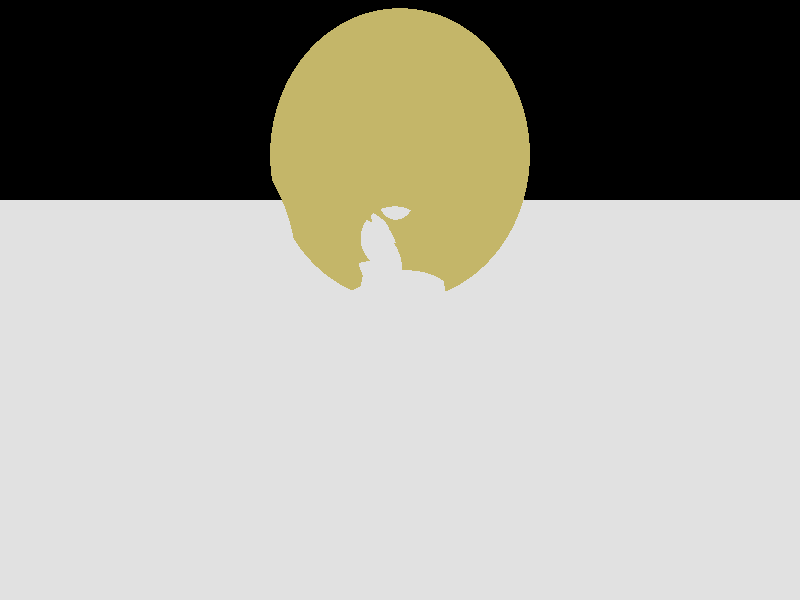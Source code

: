 // ------------------------------------------
// POV-Ray 3.7 Fichier de scène "Sphere2.pov"
// Par Boissier Florian, Avril-2017
//-------------------------------------------

//-------------------------------------------
// Inclusions
//-------------------------------------------
#include "colors.inc"

//-------------------------------------------
// Camera
//-------------------------------------------
camera {
  location <0, 1, -6>
  look_at <0, 0, 0>
  rotate <0, 90, 0>
}

//-------------------------------------------
// Soleil
//-------------------------------------------
light_source { 
  <-8, 10, -20>
   color White
}

//-------------------------------------------
// Sol
//-------------------------------------------
plane {
  <0, 1, 0>, 0
  pigment {Grey}
}

//-------------------------------------------
// Objets
//-------------------------------------------
// définition de la sphère
#declare Oeuf = sphere {
  <0, 1.25, 0>, 1.25
  texture { pigment { color Bronze} }
  scale <0.7, 1.1, 1>
  finish {
    phong 0.5
    diffuse 0.7
  }
};

//-------------------------------------------
// Macros (Coordonnées sphériques)
//-------------------------------------------
#macro Sphx(Rayon, Theta, Phi)
  Rayon * cos(radians(Theta)) * cos(radians(Phi))
#end

#macro Sphy(Rayon, Phi)
  Rayon * sin(radians(Phi))
#end

#macro Sphz(Rayon, Theta, Phi)
  Rayon * sin(radians(Theta)) * cos(radians(Phi))
#end

// générateur aléatoire
#declare maSerie=seed(1234);

// retourne un nombre compris entre 0 et N
#macro Rnd(N)
  int(rand(maSerie)) * N
#end

// Objet final
difference {
  object { Oeuf }
  
  // Génération aléatoire des sphères
  #declare I=0;
  #while (I < 100)  
    // Génération des données
    #declare Rayon = rand(maSerie) * 2;
    #declare Theta = rand(maSerie) * 180;
    #declare Phi   = rand(maSerie) * 360;
    
    sphere {
      <Sphx(Rayon, Theta, Phi), Sphy(Rayon, Phi), Sphz(Rayon, Theta, Phi)>, 
      rand(maSerie) - 0.5
      pigment {color Bronze}
    } // fin sphere
  
    #declare I=I+1;
  #end // fin while
} // fin différence